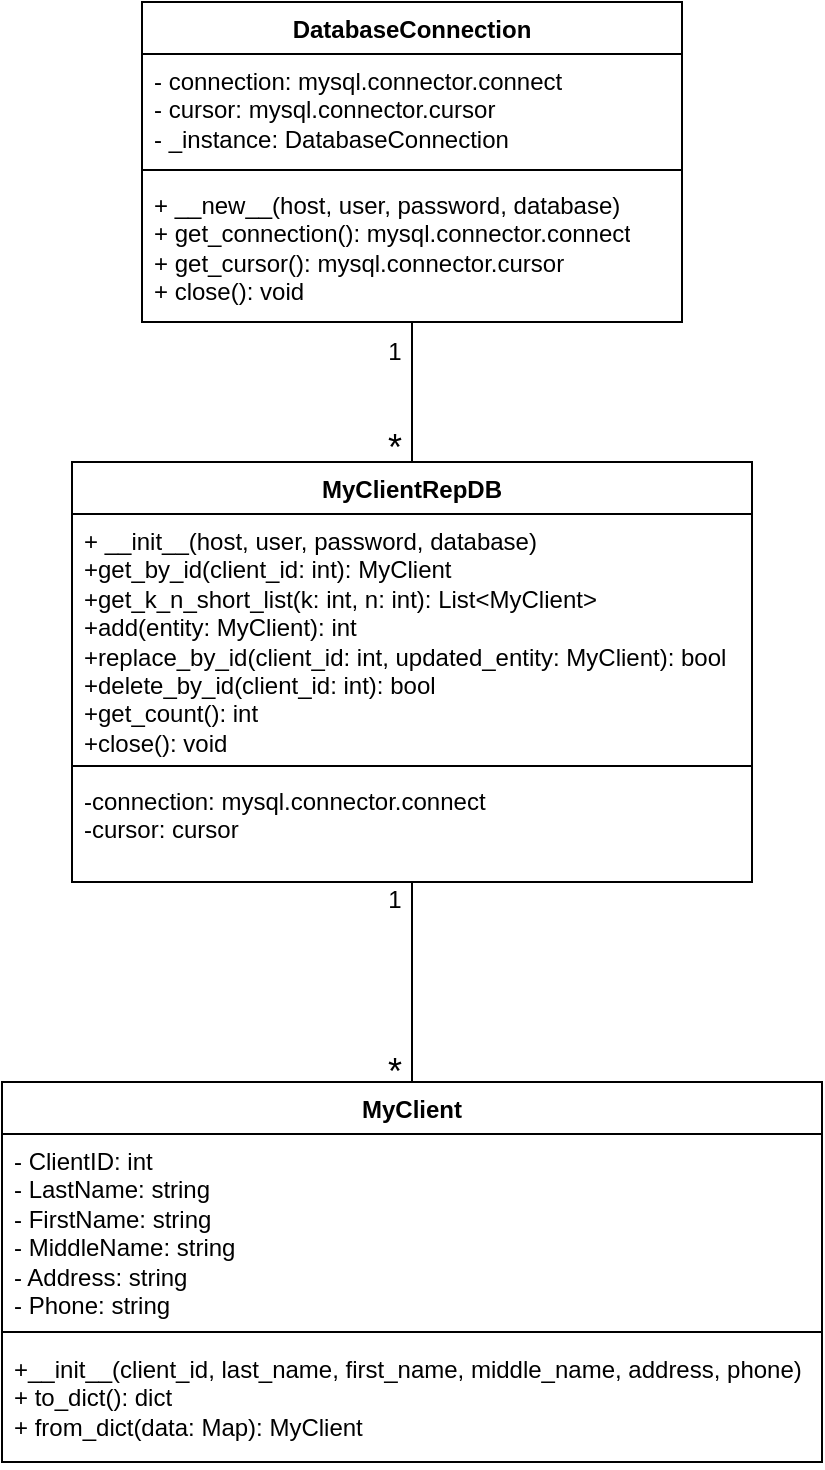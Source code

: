 <mxfile version="25.0.3">
  <diagram name="Страница — 1" id="Qg7TNX0esdktX7MQRUZs">
    <mxGraphModel dx="1147" dy="663" grid="1" gridSize="10" guides="1" tooltips="1" connect="1" arrows="1" fold="1" page="1" pageScale="1" pageWidth="827" pageHeight="900" math="0" shadow="0">
      <root>
        <mxCell id="0" />
        <mxCell id="1" parent="0" />
        <mxCell id="b8q81cn3WwMqUTTSJ5ZS-9" value="MyClient" style="swimlane;fontStyle=1;align=center;verticalAlign=top;childLayout=stackLayout;horizontal=1;startSize=26;horizontalStack=0;resizeParent=1;resizeParentMax=0;resizeLast=0;collapsible=1;marginBottom=0;whiteSpace=wrap;html=1;" parent="1" vertex="1">
          <mxGeometry x="209" y="550" width="410" height="190" as="geometry" />
        </mxCell>
        <mxCell id="b8q81cn3WwMqUTTSJ5ZS-10" value="&lt;div&gt;- ClientID: int&lt;/div&gt;&lt;div&gt;- LastName: string&lt;/div&gt;&lt;div&gt;- FirstName: str&lt;span style=&quot;background-color: initial;&quot;&gt;ing&lt;/span&gt;&lt;/div&gt;&lt;div&gt;- MiddleName: str&lt;span style=&quot;background-color: initial;&quot;&gt;ing&lt;/span&gt;&lt;/div&gt;&lt;div&gt;&lt;span style=&quot;background-color: initial;&quot;&gt;- Address: str&lt;/span&gt;&lt;span style=&quot;background-color: initial;&quot;&gt;ing&lt;/span&gt;&lt;/div&gt;&lt;div&gt;- Phone: str&lt;span style=&quot;background-color: initial;&quot;&gt;ing&lt;/span&gt;&lt;/div&gt;" style="text;strokeColor=none;fillColor=none;align=left;verticalAlign=top;spacingLeft=4;spacingRight=4;overflow=hidden;rotatable=0;points=[[0,0.5],[1,0.5]];portConstraint=eastwest;whiteSpace=wrap;html=1;" parent="b8q81cn3WwMqUTTSJ5ZS-9" vertex="1">
          <mxGeometry y="26" width="410" height="94" as="geometry" />
        </mxCell>
        <mxCell id="b8q81cn3WwMqUTTSJ5ZS-11" value="" style="line;strokeWidth=1;fillColor=none;align=left;verticalAlign=middle;spacingTop=-1;spacingLeft=3;spacingRight=3;rotatable=0;labelPosition=right;points=[];portConstraint=eastwest;strokeColor=inherit;" parent="b8q81cn3WwMqUTTSJ5ZS-9" vertex="1">
          <mxGeometry y="120" width="410" height="10" as="geometry" />
        </mxCell>
        <mxCell id="b8q81cn3WwMqUTTSJ5ZS-12" value="&lt;div&gt;+__init__(client_id, last_name, first_name, middle_name, address, phone)&lt;/div&gt;&lt;div&gt;+ to_dict(): dict&lt;div&gt;+ from_dict(data: Map): MyClient&lt;/div&gt;&lt;/div&gt;" style="text;strokeColor=none;fillColor=none;align=left;verticalAlign=top;spacingLeft=4;spacingRight=4;overflow=hidden;rotatable=0;points=[[0,0.5],[1,0.5]];portConstraint=eastwest;whiteSpace=wrap;html=1;" parent="b8q81cn3WwMqUTTSJ5ZS-9" vertex="1">
          <mxGeometry y="130" width="410" height="60" as="geometry" />
        </mxCell>
        <mxCell id="mC3Z1bk-kpkZX3rgGwqh-11" style="rounded=0;orthogonalLoop=1;jettySize=auto;html=1;endArrow=none;endFill=0;" edge="1" parent="1" source="b8q81cn3WwMqUTTSJ5ZS-14" target="b8q81cn3WwMqUTTSJ5ZS-9">
          <mxGeometry relative="1" as="geometry" />
        </mxCell>
        <mxCell id="b8q81cn3WwMqUTTSJ5ZS-13" value="MyClientRepDB" style="swimlane;fontStyle=1;align=center;verticalAlign=top;childLayout=stackLayout;horizontal=1;startSize=26;horizontalStack=0;resizeParent=1;resizeParentMax=0;resizeLast=0;collapsible=1;marginBottom=0;whiteSpace=wrap;html=1;" parent="1" vertex="1">
          <mxGeometry x="244" y="240" width="340" height="210" as="geometry" />
        </mxCell>
        <mxCell id="b8q81cn3WwMqUTTSJ5ZS-16" value="&lt;div&gt;+ __init__(host, user, password, database)&lt;/div&gt;&lt;div&gt;+get_by_id(client_id: int): MyClient&lt;/div&gt;&lt;div&gt;+get_k_n_short_list(k: int, n: int): List&amp;lt;MyClient&amp;gt;&lt;/div&gt;&lt;div&gt;+add(entity: MyClient): int&lt;/div&gt;&lt;div&gt;+replace_by_id(client_id: int, updated_entity: MyClient): bool&lt;/div&gt;&lt;div&gt;+delete_by_id(client_id: int): bool&lt;/div&gt;&lt;div&gt;+get_count(): int&lt;/div&gt;&lt;div&gt;+close(): void&lt;/div&gt;" style="text;strokeColor=none;fillColor=none;align=left;verticalAlign=top;spacingLeft=4;spacingRight=4;overflow=hidden;rotatable=0;points=[[0,0.5],[1,0.5]];portConstraint=eastwest;whiteSpace=wrap;html=1;" parent="b8q81cn3WwMqUTTSJ5ZS-13" vertex="1">
          <mxGeometry y="26" width="340" height="122" as="geometry" />
        </mxCell>
        <mxCell id="b8q81cn3WwMqUTTSJ5ZS-15" value="" style="line;strokeWidth=1;fillColor=none;align=left;verticalAlign=middle;spacingTop=-1;spacingLeft=3;spacingRight=3;rotatable=0;labelPosition=right;points=[];portConstraint=eastwest;strokeColor=inherit;" parent="b8q81cn3WwMqUTTSJ5ZS-13" vertex="1">
          <mxGeometry y="148" width="340" height="8" as="geometry" />
        </mxCell>
        <mxCell id="b8q81cn3WwMqUTTSJ5ZS-14" value="&lt;div&gt;-connection: mysql.connector.connect&lt;/div&gt;&lt;div&gt;-cursor: cursor&lt;/div&gt;" style="text;strokeColor=none;fillColor=none;align=left;verticalAlign=top;spacingLeft=4;spacingRight=4;overflow=hidden;rotatable=0;points=[[0,0.5],[1,0.5]];portConstraint=eastwest;whiteSpace=wrap;html=1;" parent="b8q81cn3WwMqUTTSJ5ZS-13" vertex="1">
          <mxGeometry y="156" width="340" height="54" as="geometry" />
        </mxCell>
        <mxCell id="mC3Z1bk-kpkZX3rgGwqh-12" value="1" style="text;html=1;align=center;verticalAlign=middle;resizable=0;points=[];autosize=1;strokeColor=none;fillColor=none;" vertex="1" parent="1">
          <mxGeometry x="390" y="444" width="30" height="30" as="geometry" />
        </mxCell>
        <mxCell id="mC3Z1bk-kpkZX3rgGwqh-13" value="&lt;font style=&quot;font-size: 18px;&quot;&gt;*&lt;/font&gt;" style="text;html=1;align=center;verticalAlign=middle;resizable=0;points=[];autosize=1;strokeColor=none;fillColor=none;" vertex="1" parent="1">
          <mxGeometry x="390" y="525" width="30" height="40" as="geometry" />
        </mxCell>
        <mxCell id="mC3Z1bk-kpkZX3rgGwqh-24" style="edgeStyle=orthogonalEdgeStyle;rounded=0;orthogonalLoop=1;jettySize=auto;html=1;endArrow=none;endFill=0;" edge="1" parent="1" source="mC3Z1bk-kpkZX3rgGwqh-15" target="b8q81cn3WwMqUTTSJ5ZS-13">
          <mxGeometry relative="1" as="geometry" />
        </mxCell>
        <mxCell id="mC3Z1bk-kpkZX3rgGwqh-15" value="DatabaseConnection" style="swimlane;fontStyle=1;align=center;verticalAlign=top;childLayout=stackLayout;horizontal=1;startSize=26;horizontalStack=0;resizeParent=1;resizeParentMax=0;resizeLast=0;collapsible=1;marginBottom=0;whiteSpace=wrap;html=1;" vertex="1" parent="1">
          <mxGeometry x="279" y="10" width="270" height="160" as="geometry" />
        </mxCell>
        <mxCell id="mC3Z1bk-kpkZX3rgGwqh-16" value="&lt;div&gt;- connection: mysql.connector.connect&lt;/div&gt;&lt;div&gt;- cursor: mysql.connector.cursor&lt;/div&gt;&lt;div&gt;- _instance: DatabaseConnection&lt;/div&gt;" style="text;strokeColor=none;fillColor=none;align=left;verticalAlign=top;spacingLeft=4;spacingRight=4;overflow=hidden;rotatable=0;points=[[0,0.5],[1,0.5]];portConstraint=eastwest;whiteSpace=wrap;html=1;" vertex="1" parent="mC3Z1bk-kpkZX3rgGwqh-15">
          <mxGeometry y="26" width="270" height="54" as="geometry" />
        </mxCell>
        <mxCell id="mC3Z1bk-kpkZX3rgGwqh-17" value="" style="line;strokeWidth=1;fillColor=none;align=left;verticalAlign=middle;spacingTop=-1;spacingLeft=3;spacingRight=3;rotatable=0;labelPosition=right;points=[];portConstraint=eastwest;strokeColor=inherit;" vertex="1" parent="mC3Z1bk-kpkZX3rgGwqh-15">
          <mxGeometry y="80" width="270" height="8" as="geometry" />
        </mxCell>
        <mxCell id="mC3Z1bk-kpkZX3rgGwqh-18" value="&lt;div&gt;+ __new__(host, user, password, database)&lt;/div&gt;&lt;div&gt;+ get_connection(): mysql.connector.connect&lt;/div&gt;&lt;div&gt;+ get_cursor(): mysql.connector.cursor&lt;/div&gt;&lt;div&gt;+ close(): void&lt;/div&gt;" style="text;strokeColor=none;fillColor=none;align=left;verticalAlign=top;spacingLeft=4;spacingRight=4;overflow=hidden;rotatable=0;points=[[0,0.5],[1,0.5]];portConstraint=eastwest;whiteSpace=wrap;html=1;" vertex="1" parent="mC3Z1bk-kpkZX3rgGwqh-15">
          <mxGeometry y="88" width="270" height="72" as="geometry" />
        </mxCell>
        <mxCell id="mC3Z1bk-kpkZX3rgGwqh-21" value="1" style="text;html=1;align=center;verticalAlign=middle;resizable=0;points=[];autosize=1;strokeColor=none;fillColor=none;" vertex="1" parent="1">
          <mxGeometry x="390" y="170" width="30" height="30" as="geometry" />
        </mxCell>
        <mxCell id="mC3Z1bk-kpkZX3rgGwqh-22" value="&lt;font style=&quot;font-size: 18px;&quot;&gt;*&lt;/font&gt;" style="text;html=1;align=center;verticalAlign=middle;resizable=0;points=[];autosize=1;strokeColor=none;fillColor=none;" vertex="1" parent="1">
          <mxGeometry x="390" y="213" width="30" height="40" as="geometry" />
        </mxCell>
      </root>
    </mxGraphModel>
  </diagram>
</mxfile>
